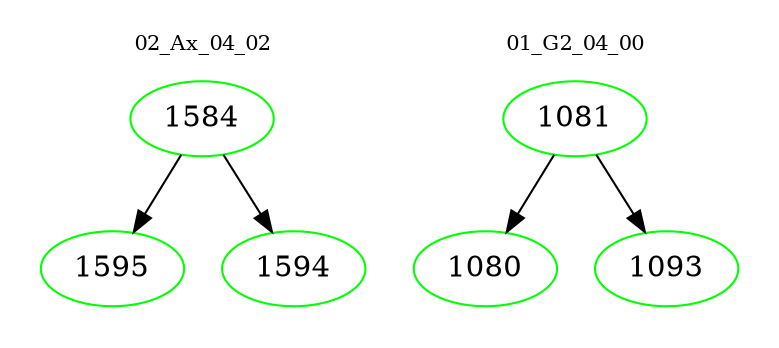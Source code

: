 digraph{
subgraph cluster_0 {
color = white
label = "02_Ax_04_02";
fontsize=10;
T0_1584 [label="1584", color="green"]
T0_1584 -> T0_1595 [color="black"]
T0_1595 [label="1595", color="green"]
T0_1584 -> T0_1594 [color="black"]
T0_1594 [label="1594", color="green"]
}
subgraph cluster_1 {
color = white
label = "01_G2_04_00";
fontsize=10;
T1_1081 [label="1081", color="green"]
T1_1081 -> T1_1080 [color="black"]
T1_1080 [label="1080", color="green"]
T1_1081 -> T1_1093 [color="black"]
T1_1093 [label="1093", color="green"]
}
}
